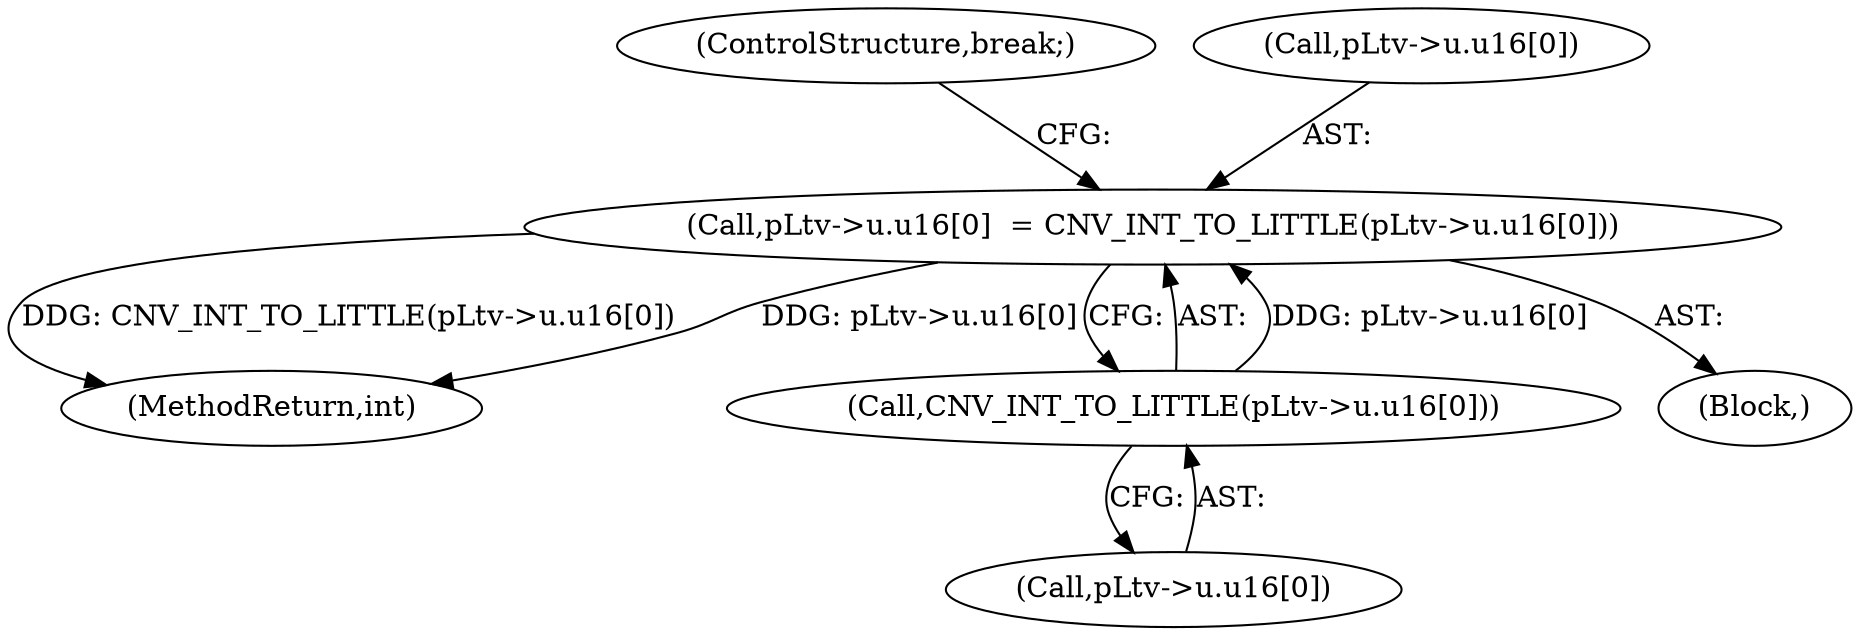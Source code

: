 digraph "0_linux_b5e2f339865fb443107e5b10603e53bbc92dc054_0@array" {
"1001437" [label="(Call,pLtv->u.u16[0]  = CNV_INT_TO_LITTLE(pLtv->u.u16[0]))"];
"1001445" [label="(Call,CNV_INT_TO_LITTLE(pLtv->u.u16[0]))"];
"1002520" [label="(MethodReturn,int)"];
"1001437" [label="(Call,pLtv->u.u16[0]  = CNV_INT_TO_LITTLE(pLtv->u.u16[0]))"];
"1001453" [label="(ControlStructure,break;)"];
"1001445" [label="(Call,CNV_INT_TO_LITTLE(pLtv->u.u16[0]))"];
"1001446" [label="(Call,pLtv->u.u16[0])"];
"1000412" [label="(Block,)"];
"1001438" [label="(Call,pLtv->u.u16[0])"];
"1001437" -> "1000412"  [label="AST: "];
"1001437" -> "1001445"  [label="CFG: "];
"1001438" -> "1001437"  [label="AST: "];
"1001445" -> "1001437"  [label="AST: "];
"1001453" -> "1001437"  [label="CFG: "];
"1001437" -> "1002520"  [label="DDG: CNV_INT_TO_LITTLE(pLtv->u.u16[0])"];
"1001437" -> "1002520"  [label="DDG: pLtv->u.u16[0]"];
"1001445" -> "1001437"  [label="DDG: pLtv->u.u16[0]"];
"1001445" -> "1001446"  [label="CFG: "];
"1001446" -> "1001445"  [label="AST: "];
}
